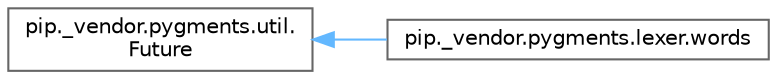 digraph "Graphical Class Hierarchy"
{
 // LATEX_PDF_SIZE
  bgcolor="transparent";
  edge [fontname=Helvetica,fontsize=10,labelfontname=Helvetica,labelfontsize=10];
  node [fontname=Helvetica,fontsize=10,shape=box,height=0.2,width=0.4];
  rankdir="LR";
  Node0 [id="Node000000",label="pip._vendor.pygments.util.\lFuture",height=0.2,width=0.4,color="grey40", fillcolor="white", style="filled",URL="$d8/d5e/classpip_1_1__vendor_1_1pygments_1_1util_1_1Future.html",tooltip=" "];
  Node0 -> Node1 [id="edge4898_Node000000_Node000001",dir="back",color="steelblue1",style="solid",tooltip=" "];
  Node1 [id="Node000001",label="pip._vendor.pygments.lexer.words",height=0.2,width=0.4,color="grey40", fillcolor="white", style="filled",URL="$d9/d5f/classpip_1_1__vendor_1_1pygments_1_1lexer_1_1words.html",tooltip=" "];
}
